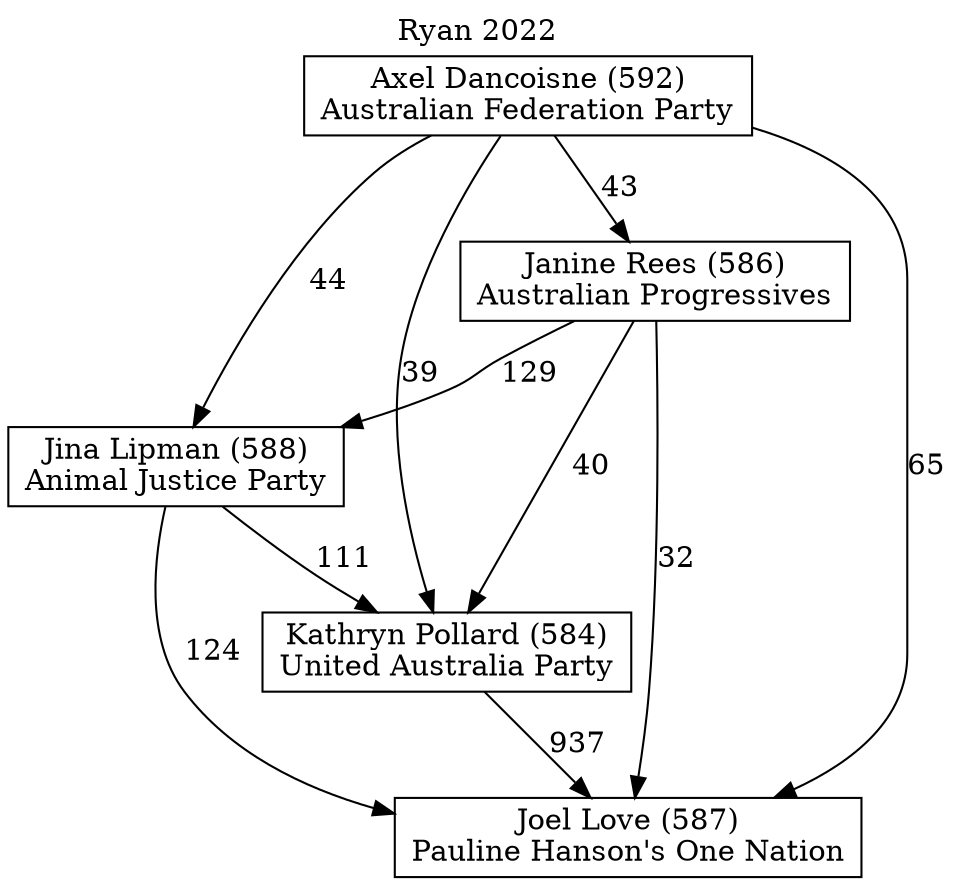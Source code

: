 // House preference flow
digraph "Joel Love (587)_Ryan_2022" {
	graph [label="Ryan 2022" labelloc=t mclimit=10]
	node [shape=box]
	"Jina Lipman (588)" [label="Jina Lipman (588)
Animal Justice Party"]
	"Janine Rees (586)" [label="Janine Rees (586)
Australian Progressives"]
	"Axel Dancoisne (592)" [label="Axel Dancoisne (592)
Australian Federation Party"]
	"Joel Love (587)" [label="Joel Love (587)
Pauline Hanson's One Nation"]
	"Kathryn Pollard (584)" [label="Kathryn Pollard (584)
United Australia Party"]
	"Janine Rees (586)" -> "Joel Love (587)" [label=32]
	"Jina Lipman (588)" -> "Kathryn Pollard (584)" [label=111]
	"Axel Dancoisne (592)" -> "Janine Rees (586)" [label=43]
	"Axel Dancoisne (592)" -> "Jina Lipman (588)" [label=44]
	"Kathryn Pollard (584)" -> "Joel Love (587)" [label=937]
	"Axel Dancoisne (592)" -> "Kathryn Pollard (584)" [label=39]
	"Janine Rees (586)" -> "Jina Lipman (588)" [label=129]
	"Janine Rees (586)" -> "Kathryn Pollard (584)" [label=40]
	"Jina Lipman (588)" -> "Joel Love (587)" [label=124]
	"Axel Dancoisne (592)" -> "Joel Love (587)" [label=65]
}
